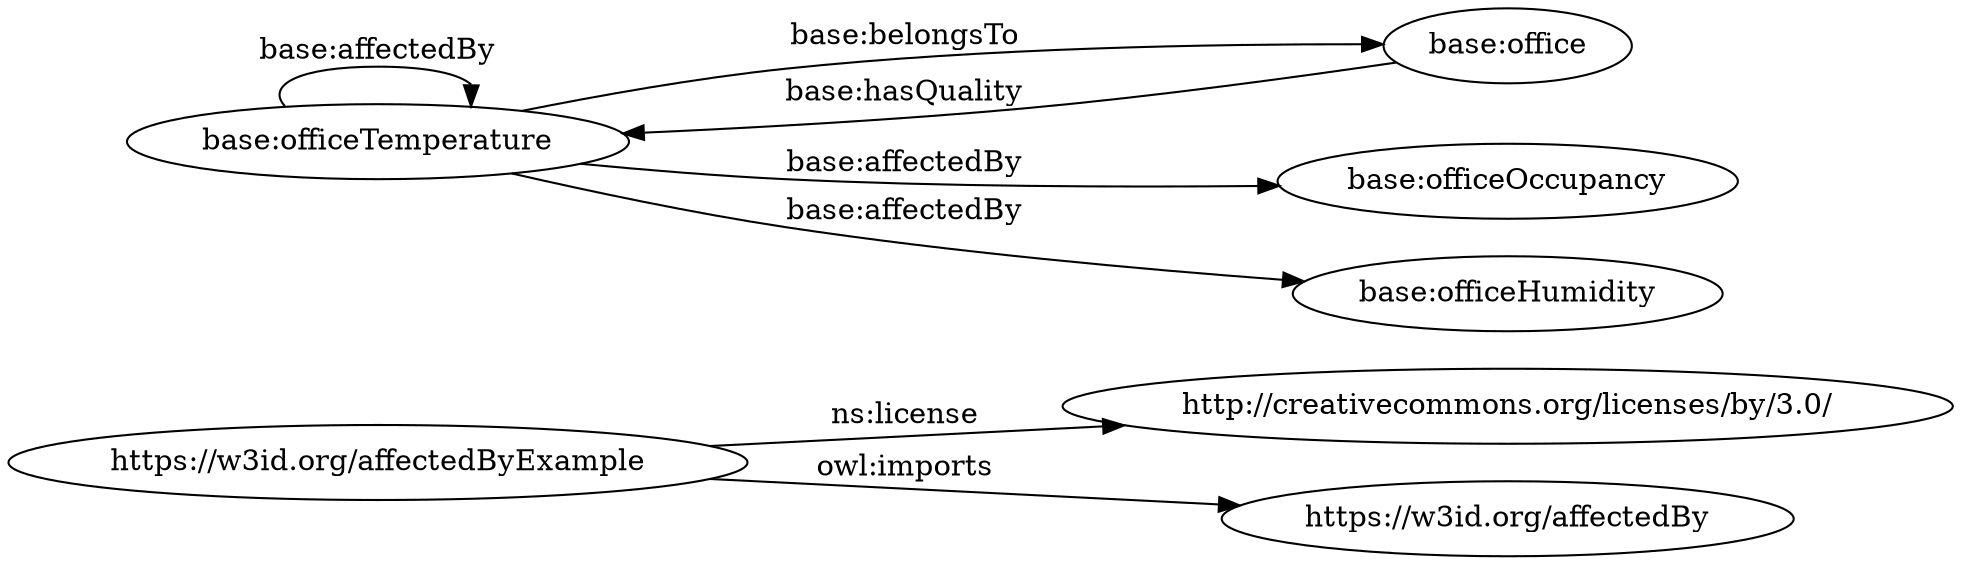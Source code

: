 digraph ar2dtool_diagram { 
rankdir=LR;
size="1501"
	"https://w3id.org/affectedByExample" -> "http://creativecommons.org/licenses/by/3.0/" [ label = "ns:license" ];
	"https://w3id.org/affectedByExample" -> "https://w3id.org/affectedBy" [ label = "owl:imports" ];
	"base:officeTemperature" -> "base:office" [ label = "base:belongsTo" ];
	"base:officeTemperature" -> "base:officeTemperature" [ label = "base:affectedBy" ];
	"base:officeTemperature" -> "base:officeOccupancy" [ label = "base:affectedBy" ];
	"base:officeTemperature" -> "base:officeHumidity" [ label = "base:affectedBy" ];
	"base:office" -> "base:officeTemperature" [ label = "base:hasQuality" ];

}
